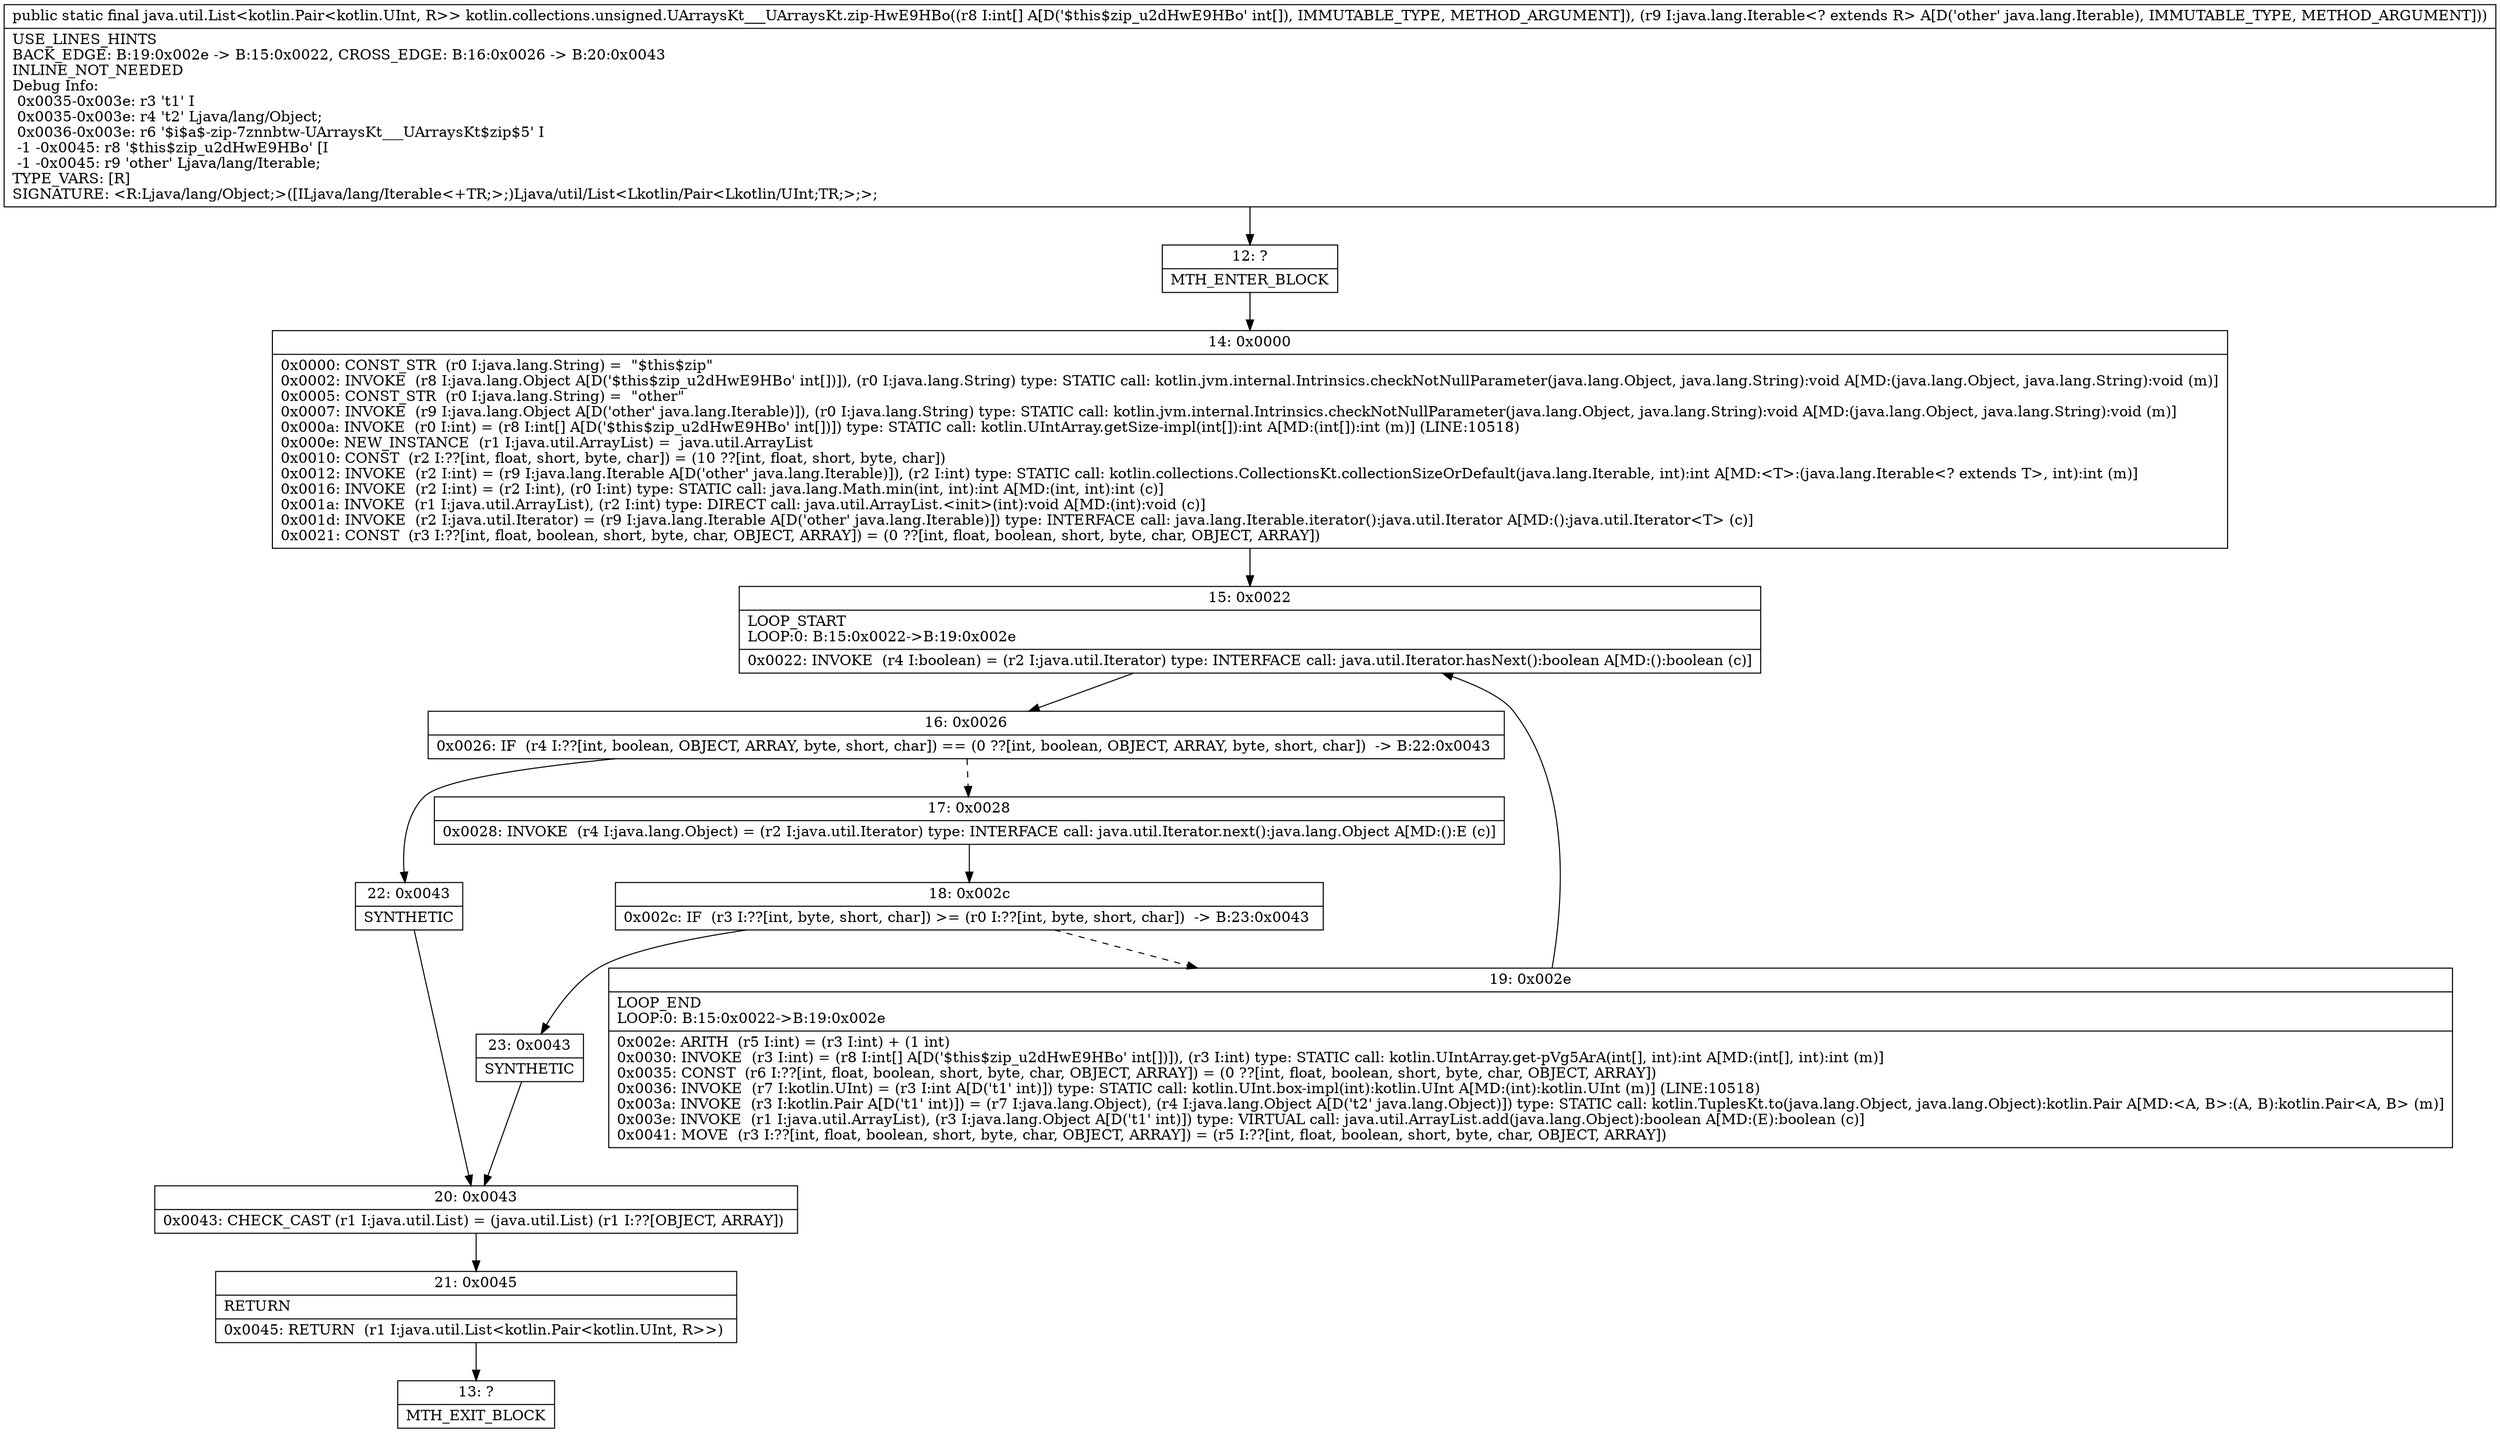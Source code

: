 digraph "CFG forkotlin.collections.unsigned.UArraysKt___UArraysKt.zip\-HwE9HBo([ILjava\/lang\/Iterable;)Ljava\/util\/List;" {
Node_12 [shape=record,label="{12\:\ ?|MTH_ENTER_BLOCK\l}"];
Node_14 [shape=record,label="{14\:\ 0x0000|0x0000: CONST_STR  (r0 I:java.lang.String) =  \"$this$zip\" \l0x0002: INVOKE  (r8 I:java.lang.Object A[D('$this$zip_u2dHwE9HBo' int[])]), (r0 I:java.lang.String) type: STATIC call: kotlin.jvm.internal.Intrinsics.checkNotNullParameter(java.lang.Object, java.lang.String):void A[MD:(java.lang.Object, java.lang.String):void (m)]\l0x0005: CONST_STR  (r0 I:java.lang.String) =  \"other\" \l0x0007: INVOKE  (r9 I:java.lang.Object A[D('other' java.lang.Iterable)]), (r0 I:java.lang.String) type: STATIC call: kotlin.jvm.internal.Intrinsics.checkNotNullParameter(java.lang.Object, java.lang.String):void A[MD:(java.lang.Object, java.lang.String):void (m)]\l0x000a: INVOKE  (r0 I:int) = (r8 I:int[] A[D('$this$zip_u2dHwE9HBo' int[])]) type: STATIC call: kotlin.UIntArray.getSize\-impl(int[]):int A[MD:(int[]):int (m)] (LINE:10518)\l0x000e: NEW_INSTANCE  (r1 I:java.util.ArrayList) =  java.util.ArrayList \l0x0010: CONST  (r2 I:??[int, float, short, byte, char]) = (10 ??[int, float, short, byte, char]) \l0x0012: INVOKE  (r2 I:int) = (r9 I:java.lang.Iterable A[D('other' java.lang.Iterable)]), (r2 I:int) type: STATIC call: kotlin.collections.CollectionsKt.collectionSizeOrDefault(java.lang.Iterable, int):int A[MD:\<T\>:(java.lang.Iterable\<? extends T\>, int):int (m)]\l0x0016: INVOKE  (r2 I:int) = (r2 I:int), (r0 I:int) type: STATIC call: java.lang.Math.min(int, int):int A[MD:(int, int):int (c)]\l0x001a: INVOKE  (r1 I:java.util.ArrayList), (r2 I:int) type: DIRECT call: java.util.ArrayList.\<init\>(int):void A[MD:(int):void (c)]\l0x001d: INVOKE  (r2 I:java.util.Iterator) = (r9 I:java.lang.Iterable A[D('other' java.lang.Iterable)]) type: INTERFACE call: java.lang.Iterable.iterator():java.util.Iterator A[MD:():java.util.Iterator\<T\> (c)]\l0x0021: CONST  (r3 I:??[int, float, boolean, short, byte, char, OBJECT, ARRAY]) = (0 ??[int, float, boolean, short, byte, char, OBJECT, ARRAY]) \l}"];
Node_15 [shape=record,label="{15\:\ 0x0022|LOOP_START\lLOOP:0: B:15:0x0022\-\>B:19:0x002e\l|0x0022: INVOKE  (r4 I:boolean) = (r2 I:java.util.Iterator) type: INTERFACE call: java.util.Iterator.hasNext():boolean A[MD:():boolean (c)]\l}"];
Node_16 [shape=record,label="{16\:\ 0x0026|0x0026: IF  (r4 I:??[int, boolean, OBJECT, ARRAY, byte, short, char]) == (0 ??[int, boolean, OBJECT, ARRAY, byte, short, char])  \-\> B:22:0x0043 \l}"];
Node_17 [shape=record,label="{17\:\ 0x0028|0x0028: INVOKE  (r4 I:java.lang.Object) = (r2 I:java.util.Iterator) type: INTERFACE call: java.util.Iterator.next():java.lang.Object A[MD:():E (c)]\l}"];
Node_18 [shape=record,label="{18\:\ 0x002c|0x002c: IF  (r3 I:??[int, byte, short, char]) \>= (r0 I:??[int, byte, short, char])  \-\> B:23:0x0043 \l}"];
Node_19 [shape=record,label="{19\:\ 0x002e|LOOP_END\lLOOP:0: B:15:0x0022\-\>B:19:0x002e\l|0x002e: ARITH  (r5 I:int) = (r3 I:int) + (1 int) \l0x0030: INVOKE  (r3 I:int) = (r8 I:int[] A[D('$this$zip_u2dHwE9HBo' int[])]), (r3 I:int) type: STATIC call: kotlin.UIntArray.get\-pVg5ArA(int[], int):int A[MD:(int[], int):int (m)]\l0x0035: CONST  (r6 I:??[int, float, boolean, short, byte, char, OBJECT, ARRAY]) = (0 ??[int, float, boolean, short, byte, char, OBJECT, ARRAY]) \l0x0036: INVOKE  (r7 I:kotlin.UInt) = (r3 I:int A[D('t1' int)]) type: STATIC call: kotlin.UInt.box\-impl(int):kotlin.UInt A[MD:(int):kotlin.UInt (m)] (LINE:10518)\l0x003a: INVOKE  (r3 I:kotlin.Pair A[D('t1' int)]) = (r7 I:java.lang.Object), (r4 I:java.lang.Object A[D('t2' java.lang.Object)]) type: STATIC call: kotlin.TuplesKt.to(java.lang.Object, java.lang.Object):kotlin.Pair A[MD:\<A, B\>:(A, B):kotlin.Pair\<A, B\> (m)]\l0x003e: INVOKE  (r1 I:java.util.ArrayList), (r3 I:java.lang.Object A[D('t1' int)]) type: VIRTUAL call: java.util.ArrayList.add(java.lang.Object):boolean A[MD:(E):boolean (c)]\l0x0041: MOVE  (r3 I:??[int, float, boolean, short, byte, char, OBJECT, ARRAY]) = (r5 I:??[int, float, boolean, short, byte, char, OBJECT, ARRAY]) \l}"];
Node_23 [shape=record,label="{23\:\ 0x0043|SYNTHETIC\l}"];
Node_20 [shape=record,label="{20\:\ 0x0043|0x0043: CHECK_CAST (r1 I:java.util.List) = (java.util.List) (r1 I:??[OBJECT, ARRAY]) \l}"];
Node_21 [shape=record,label="{21\:\ 0x0045|RETURN\l|0x0045: RETURN  (r1 I:java.util.List\<kotlin.Pair\<kotlin.UInt, R\>\>) \l}"];
Node_13 [shape=record,label="{13\:\ ?|MTH_EXIT_BLOCK\l}"];
Node_22 [shape=record,label="{22\:\ 0x0043|SYNTHETIC\l}"];
MethodNode[shape=record,label="{public static final java.util.List\<kotlin.Pair\<kotlin.UInt, R\>\> kotlin.collections.unsigned.UArraysKt___UArraysKt.zip\-HwE9HBo((r8 I:int[] A[D('$this$zip_u2dHwE9HBo' int[]), IMMUTABLE_TYPE, METHOD_ARGUMENT]), (r9 I:java.lang.Iterable\<? extends R\> A[D('other' java.lang.Iterable), IMMUTABLE_TYPE, METHOD_ARGUMENT]))  | USE_LINES_HINTS\lBACK_EDGE: B:19:0x002e \-\> B:15:0x0022, CROSS_EDGE: B:16:0x0026 \-\> B:20:0x0043\lINLINE_NOT_NEEDED\lDebug Info:\l  0x0035\-0x003e: r3 't1' I\l  0x0035\-0x003e: r4 't2' Ljava\/lang\/Object;\l  0x0036\-0x003e: r6 '$i$a$\-zip\-7znnbtw\-UArraysKt___UArraysKt$zip$5' I\l  \-1 \-0x0045: r8 '$this$zip_u2dHwE9HBo' [I\l  \-1 \-0x0045: r9 'other' Ljava\/lang\/Iterable;\lTYPE_VARS: [R]\lSIGNATURE: \<R:Ljava\/lang\/Object;\>([ILjava\/lang\/Iterable\<+TR;\>;)Ljava\/util\/List\<Lkotlin\/Pair\<Lkotlin\/UInt;TR;\>;\>;\l}"];
MethodNode -> Node_12;Node_12 -> Node_14;
Node_14 -> Node_15;
Node_15 -> Node_16;
Node_16 -> Node_17[style=dashed];
Node_16 -> Node_22;
Node_17 -> Node_18;
Node_18 -> Node_19[style=dashed];
Node_18 -> Node_23;
Node_19 -> Node_15;
Node_23 -> Node_20;
Node_20 -> Node_21;
Node_21 -> Node_13;
Node_22 -> Node_20;
}

